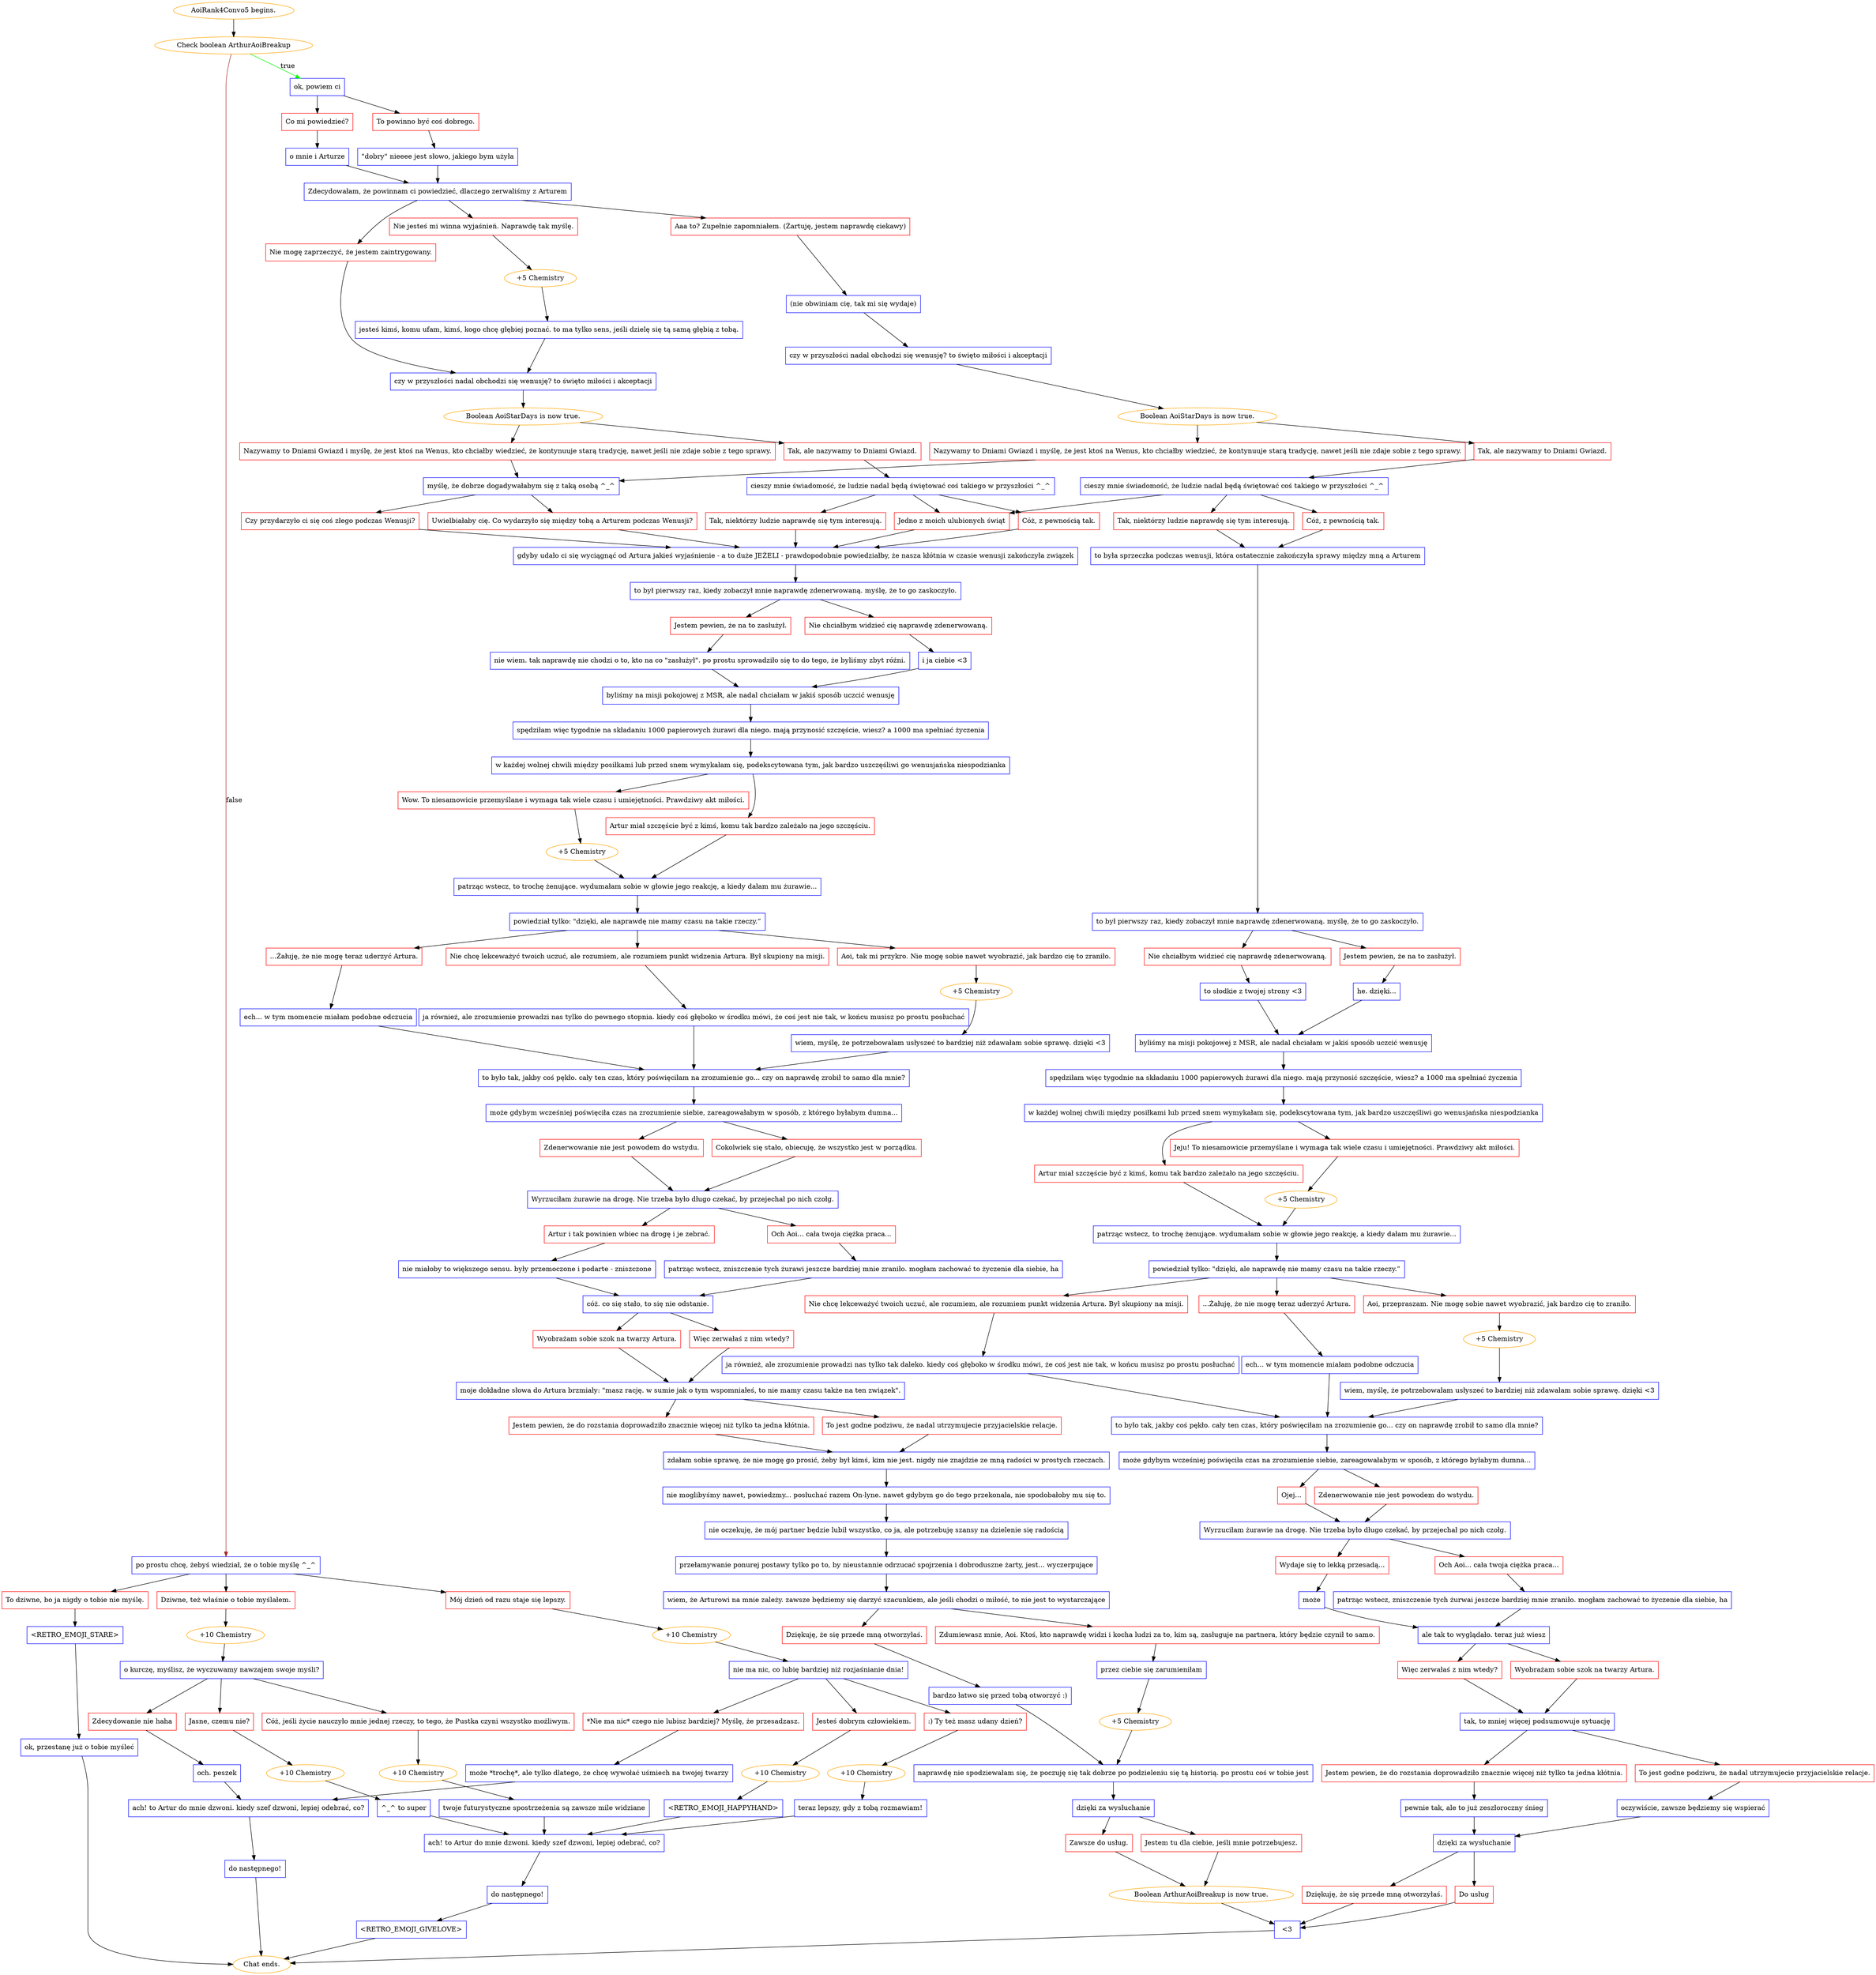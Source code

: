 digraph {
	"AoiRank4Convo5 begins." [color=orange];
		"AoiRank4Convo5 begins." -> j978891915;
	j978891915 [label="Check boolean ArthurAoiBreakup",color=orange];
		j978891915 -> j874486482 [label=true,color=green];
		j978891915 -> j176700714 [label=false,color=brown];
	j874486482 [label="ok, powiem ci",shape=box,color=blue];
		j874486482 -> j674135507;
		j874486482 -> j3006294466;
	j176700714 [label="po prostu chcę, żebyś wiedział, że o tobie myślę ^_^",shape=box,color=blue];
		j176700714 -> j1784093256;
		j176700714 -> j4164641942;
		j176700714 -> j1810937156;
	j674135507 [label="Co mi powiedzieć?",shape=box,color=red];
		j674135507 -> j4096054846;
	j3006294466 [label="To powinno być coś dobrego.",shape=box,color=red];
		j3006294466 -> j570323988;
	j1784093256 [label="Mój dzień od razu staje się lepszy.",shape=box,color=red];
		j1784093256 -> j3717927077;
	j4164641942 [label="Dziwne, też właśnie o tobie myślałem.",shape=box,color=red];
		j4164641942 -> j3711102784;
	j1810937156 [label="To dziwne, bo ja nigdy o tobie nie myślę.",shape=box,color=red];
		j1810937156 -> j3657607829;
	j4096054846 [label="o mnie i Arturze",shape=box,color=blue];
		j4096054846 -> j2897026652;
	j570323988 [label="\"dobry\" nieeee jest słowo, jakiego bym użyła",shape=box,color=blue];
		j570323988 -> j2897026652;
	j3717927077 [label="+10 Chemistry",color=orange];
		j3717927077 -> j862329323;
	j3711102784 [label="+10 Chemistry",color=orange];
		j3711102784 -> j3139521642;
	j3657607829 [label="<RETRO_EMOJI_STARE>",shape=box,color=blue];
		j3657607829 -> j3495730550;
	j2897026652 [label="Zdecydowałam, że powinnam ci powiedzieć, dlaczego zerwaliśmy z Arturem",shape=box,color=blue];
		j2897026652 -> j4050550968;
		j2897026652 -> j2672343168;
		j2897026652 -> j2652952228;
	j862329323 [label="nie ma nic, co lubię bardziej niż rozjaśnianie dnia!",shape=box,color=blue];
		j862329323 -> j2909726487;
		j862329323 -> j1646119541;
		j862329323 -> j585382398;
	j3139521642 [label="o kurczę, myślisz, że wyczuwamy nawzajem swoje myśli?",shape=box,color=blue];
		j3139521642 -> j255037505;
		j3139521642 -> j634700801;
		j3139521642 -> j3818142026;
	j3495730550 [label="ok, przestanę już o tobie myśleć",shape=box,color=blue];
		j3495730550 -> "Chat ends.";
	j4050550968 [label="Nie jesteś mi winna wyjaśnień. Naprawdę tak myślę.",shape=box,color=red];
		j4050550968 -> j1411703110;
	j2672343168 [label="Nie mogę zaprzeczyć, że jestem zaintrygowany.",shape=box,color=red];
		j2672343168 -> j2245065504;
	j2652952228 [label="Aaa to? Zupełnie zapomniałem. (Żartuję, jestem naprawdę ciekawy)",shape=box,color=red];
		j2652952228 -> j2438608636;
	j2909726487 [label="Jesteś dobrym człowiekiem.",shape=box,color=red];
		j2909726487 -> j3636111045;
	j1646119541 [label=":) Ty też masz udany dzień?",shape=box,color=red];
		j1646119541 -> j803920029;
	j585382398 [label="*Nie ma nic* czego nie lubisz bardziej? Myślę, że przesadzasz.",shape=box,color=red];
		j585382398 -> j2029357649;
	j255037505 [label="Zdecydowanie nie haha",shape=box,color=red];
		j255037505 -> j1939090200;
	j634700801 [label="Cóż, jeśli życie nauczyło mnie jednej rzeczy, to tego, że Pustka czyni wszystko możliwym.",shape=box,color=red];
		j634700801 -> j2589399409;
	j3818142026 [label="Jasne, czemu nie?",shape=box,color=red];
		j3818142026 -> j1051079816;
	"Chat ends." [color=orange];
	j1411703110 [label="+5 Chemistry",color=orange];
		j1411703110 -> j1929787571;
	j2245065504 [label="czy w przyszłości nadal obchodzi się wenusję? to święto miłości i akceptacji",shape=box,color=blue];
		j2245065504 -> j2673493295;
	j2438608636 [label="(nie obwiniam cię, tak mi się wydaje)",shape=box,color=blue];
		j2438608636 -> j1812907932;
	j3636111045 [label="+10 Chemistry",color=orange];
		j3636111045 -> j1328073015;
	j803920029 [label="+10 Chemistry",color=orange];
		j803920029 -> j796713610;
	j2029357649 [label="może *trochę*, ale tylko dlatego, że chcę wywołać uśmiech na twojej twarzy",shape=box,color=blue];
		j2029357649 -> j1552601653;
	j1939090200 [label="och. peszek",shape=box,color=blue];
		j1939090200 -> j1552601653;
	j2589399409 [label="+10 Chemistry",color=orange];
		j2589399409 -> j3818364829;
	j1051079816 [label="+10 Chemistry",color=orange];
		j1051079816 -> j1342974446;
	j1929787571 [label="jesteś kimś, komu ufam, kimś, kogo chcę głębiej poznać. to ma tylko sens, jeśli dzielę się tą samą głębią z tobą.",shape=box,color=blue];
		j1929787571 -> j2245065504;
	j2673493295 [label="Boolean AoiStarDays is now true.",color=orange];
		j2673493295 -> j2921316382;
		j2673493295 -> j1410724176;
	j1812907932 [label="czy w przyszłości nadal obchodzi się wenusję? to święto miłości i akceptacji",shape=box,color=blue];
		j1812907932 -> j3531613683;
	j1328073015 [label="<RETRO_EMOJI_HAPPYHAND>",shape=box,color=blue];
		j1328073015 -> j1170979230;
	j796713610 [label="teraz lepszy, gdy z tobą rozmawiam!",shape=box,color=blue];
		j796713610 -> j1170979230;
	j1552601653 [label="ach! to Artur do mnie dzwoni. kiedy szef dzwoni, lepiej odebrać, co?",shape=box,color=blue];
		j1552601653 -> j1052710399;
	j3818364829 [label="twoje futurystyczne spostrzeżenia są zawsze mile widziane",shape=box,color=blue];
		j3818364829 -> j1170979230;
	j1342974446 [label="^_^ to super",shape=box,color=blue];
		j1342974446 -> j1170979230;
	j2921316382 [label="Tak, ale nazywamy to Dniami Gwiazd.",shape=box,color=red];
		j2921316382 -> j3978521253;
	j1410724176 [label="Nazywamy to Dniami Gwiazd i myślę, że jest ktoś na Wenus, kto chciałby wiedzieć, że kontynuuje starą tradycję, nawet jeśli nie zdaje sobie z tego sprawy.",shape=box,color=red];
		j1410724176 -> j3990532207;
	j3531613683 [label="Boolean AoiStarDays is now true.",color=orange];
		j3531613683 -> j357469818;
		j3531613683 -> j1359801146;
	j1170979230 [label="ach! to Artur do mnie dzwoni. kiedy szef dzwoni, lepiej odebrać, co?",shape=box,color=blue];
		j1170979230 -> j2706674386;
	j1052710399 [label="do następnego!",shape=box,color=blue];
		j1052710399 -> "Chat ends.";
	j3978521253 [label="cieszy mnie świadomość, że ludzie nadal będą świętować coś takiego w przyszłości ^_^",shape=box,color=blue];
		j3978521253 -> j3860976980;
		j3978521253 -> j4197586933;
		j3978521253 -> j1221101586;
	j3990532207 [label="myślę, że dobrze dogadywałabym się z taką osobą ^_^",shape=box,color=blue];
		j3990532207 -> j3377817359;
		j3990532207 -> j2663483116;
	j357469818 [label="Tak, ale nazywamy to Dniami Gwiazd.",shape=box,color=red];
		j357469818 -> j876331673;
	j1359801146 [label="Nazywamy to Dniami Gwiazd i myślę, że jest ktoś na Wenus, kto chciałby wiedzieć, że kontynuuje starą tradycję, nawet jeśli nie zdaje sobie z tego sprawy.",shape=box,color=red];
		j1359801146 -> j3990532207;
	j2706674386 [label="do następnego!",shape=box,color=blue];
		j2706674386 -> j3455463371;
	j3860976980 [label="Cóż, z pewnością tak.",shape=box,color=red];
		j3860976980 -> j886674236;
	j4197586933 [label="Tak, niektórzy ludzie naprawdę się tym interesują.",shape=box,color=red];
		j4197586933 -> j886674236;
	j1221101586 [label="Jedno z moich ulubionych świąt",shape=box,color=red];
		j1221101586 -> j886674236;
	j3377817359 [label="Uwielbiałaby cię. Co wydarzyło się między tobą a Arturem podczas Wenusji?",shape=box,color=red];
		j3377817359 -> j886674236;
	j2663483116 [label="Czy przydarzyło ci się coś złego podczas Wenusji?",shape=box,color=red];
		j2663483116 -> j886674236;
	j876331673 [label="cieszy mnie świadomość, że ludzie nadal będą świętować coś takiego w przyszłości ^_^",shape=box,color=blue];
		j876331673 -> j1221101586;
		j876331673 -> j1250545179;
		j876331673 -> j3369533261;
	j3455463371 [label="<RETRO_EMOJI_GIVELOVE>",shape=box,color=blue];
		j3455463371 -> "Chat ends.";
	j886674236 [label="gdyby udało ci się wyciągnąć od Artura jakieś wyjaśnienie - a to duże JEŻELI - prawdopodobnie powiedziałby, że nasza kłótnia w czasie wenusji zakończyła związek",shape=box,color=blue];
		j886674236 -> j3028645976;
	j1250545179 [label="Tak, niektórzy ludzie naprawdę się tym interesują.",shape=box,color=red];
		j1250545179 -> j761119694;
	j3369533261 [label="Cóż, z pewnością tak.",shape=box,color=red];
		j3369533261 -> j761119694;
	j3028645976 [label="to był pierwszy raz, kiedy zobaczył mnie naprawdę zdenerwowaną. myślę, że to go zaskoczyło.",shape=box,color=blue];
		j3028645976 -> j1154400968;
		j3028645976 -> j1783397166;
	j761119694 [label="to była sprzeczka podczas wenusji, która ostatecznie zakończyła sprawy między mną a Arturem",shape=box,color=blue];
		j761119694 -> j943090327;
	j1154400968 [label="Nie chciałbym widzieć cię naprawdę zdenerwowaną.",shape=box,color=red];
		j1154400968 -> j2252317560;
	j1783397166 [label="Jestem pewien, że na to zasłużył.",shape=box,color=red];
		j1783397166 -> j337298586;
	j943090327 [label="to był pierwszy raz, kiedy zobaczył mnie naprawdę zdenerwowaną. myślę, że to go zaskoczyło.",shape=box,color=blue];
		j943090327 -> j2096533520;
		j943090327 -> j478753478;
	j2252317560 [label="i ja ciebie <3",shape=box,color=blue];
		j2252317560 -> j625084786;
	j337298586 [label="nie wiem. tak naprawdę nie chodzi o to, kto na co \"zasłużył\". po prostu sprowadziło się to do tego, że byliśmy zbyt różni.",shape=box,color=blue];
		j337298586 -> j625084786;
	j2096533520 [label="Nie chciałbym widzieć cię naprawdę zdenerwowaną.",shape=box,color=red];
		j2096533520 -> j3791726909;
	j478753478 [label="Jestem pewien, że na to zasłużył.",shape=box,color=red];
		j478753478 -> j3969784679;
	j625084786 [label="byliśmy na misji pokojowej z MSR, ale nadal chciałam w jakiś sposób uczcić wenusję",shape=box,color=blue];
		j625084786 -> j1365858101;
	j3791726909 [label="to słodkie z twojej strony <3",shape=box,color=blue];
		j3791726909 -> j3641143294;
	j3969784679 [label="he. dzięki...",shape=box,color=blue];
		j3969784679 -> j3641143294;
	j1365858101 [label="spędziłam więc tygodnie na składaniu 1000 papierowych żurawi dla niego. mają przynosić szczęście, wiesz? a 1000 ma spełniać życzenia",shape=box,color=blue];
		j1365858101 -> j3940734995;
	j3641143294 [label="byliśmy na misji pokojowej z MSR, ale nadal chciałam w jakiś sposób uczcić wenusję",shape=box,color=blue];
		j3641143294 -> j2129508601;
	j3940734995 [label="w każdej wolnej chwili między posiłkami lub przed snem wymykałam się, podekscytowana tym, jak bardzo uszczęśliwi go wenusjańska niespodzianka",shape=box,color=blue];
		j3940734995 -> j3320620501;
		j3940734995 -> j410695778;
	j2129508601 [label="spędziłam więc tygodnie na składaniu 1000 papierowych żurawi dla niego. mają przynosić szczęście, wiesz? a 1000 ma spełniać życzenia",shape=box,color=blue];
		j2129508601 -> j641026567;
	j3320620501 [label="Wow. To niesamowicie przemyślane i wymaga tak wiele czasu i umiejętności. Prawdziwy akt miłości.",shape=box,color=red];
		j3320620501 -> j110106582;
	j410695778 [label="Artur miał szczęście być z kimś, komu tak bardzo zależało na jego szczęściu.",shape=box,color=red];
		j410695778 -> j59422702;
	j641026567 [label="w każdej wolnej chwili między posiłkami lub przed snem wymykałam się, podekscytowana tym, jak bardzo uszczęśliwi go wenusjańska niespodzianka",shape=box,color=blue];
		j641026567 -> j1574127450;
		j641026567 -> j499827722;
	j110106582 [label="+5 Chemistry",color=orange];
		j110106582 -> j59422702;
	j59422702 [label="patrząc wstecz, to trochę żenujące. wydumałam sobie w głowie jego reakcję, a kiedy dałam mu żurawie...",shape=box,color=blue];
		j59422702 -> j595144821;
	j1574127450 [label="Jeju! To niesamowicie przemyślane i wymaga tak wiele czasu i umiejętności. Prawdziwy akt miłości.",shape=box,color=red];
		j1574127450 -> j346014913;
	j499827722 [label="Artur miał szczęście być z kimś, komu tak bardzo zależało na jego szczęściu.",shape=box,color=red];
		j499827722 -> j411820828;
	j595144821 [label="powiedział tylko: \"dzięki, ale naprawdę nie mamy czasu na takie rzeczy.”",shape=box,color=blue];
		j595144821 -> j1540184424;
		j595144821 -> j4039563089;
		j595144821 -> j1683262368;
	j346014913 [label="+5 Chemistry",color=orange];
		j346014913 -> j411820828;
	j411820828 [label="patrząc wstecz, to trochę żenujące. wydumałam sobie w głowie jego reakcję, a kiedy dałam mu żurawie...",shape=box,color=blue];
		j411820828 -> j2409841542;
	j1540184424 [label="...Żałuję, że nie mogę teraz uderzyć Artura.",shape=box,color=red];
		j1540184424 -> j2522083116;
	j4039563089 [label="Aoi, tak mi przykro. Nie mogę sobie nawet wyobrazić, jak bardzo cię to zraniło.",shape=box,color=red];
		j4039563089 -> j3041821815;
	j1683262368 [label="Nie chcę lekceważyć twoich uczuć, ale rozumiem, ale rozumiem punkt widzenia Artura. Był skupiony na misji.",shape=box,color=red];
		j1683262368 -> j2887400377;
	j2409841542 [label="powiedział tylko: \"dzięki, ale naprawdę nie mamy czasu na takie rzeczy.”",shape=box,color=blue];
		j2409841542 -> j3595502837;
		j2409841542 -> j3362718996;
		j2409841542 -> j596699416;
	j2522083116 [label="ech... w tym momencie miałam podobne odczucia",shape=box,color=blue];
		j2522083116 -> j1287651957;
	j3041821815 [label="+5 Chemistry",color=orange];
		j3041821815 -> j3754704312;
	j2887400377 [label="ja również, ale zrozumienie prowadzi nas tylko do pewnego stopnia. kiedy coś głęboko w środku mówi, że coś jest nie tak, w końcu musisz po prostu posłuchać",shape=box,color=blue];
		j2887400377 -> j1287651957;
	j3595502837 [label="Nie chcę lekceważyć twoich uczuć, ale rozumiem, ale rozumiem punkt widzenia Artura. Był skupiony na misji.",shape=box,color=red];
		j3595502837 -> j867281949;
	j3362718996 [label="Aoi, przepraszam. Nie mogę sobie nawet wyobrazić, jak bardzo cię to zraniło.",shape=box,color=red];
		j3362718996 -> j2965173628;
	j596699416 [label="...Żałuję, że nie mogę teraz uderzyć Artura.",shape=box,color=red];
		j596699416 -> j2674753887;
	j1287651957 [label="to było tak, jakby coś pękło. cały ten czas, który poświęciłam na zrozumienie go... czy on naprawdę zrobił to samo dla mnie?",shape=box,color=blue];
		j1287651957 -> j3848644590;
	j3754704312 [label="wiem, myślę, że potrzebowałam usłyszeć to bardziej niż zdawałam sobie sprawę. dzięki <3",shape=box,color=blue];
		j3754704312 -> j1287651957;
	j867281949 [label="ja również, ale zrozumienie prowadzi nas tylko tak daleko. kiedy coś głęboko w środku mówi, że coś jest nie tak, w końcu musisz po prostu posłuchać",shape=box,color=blue];
		j867281949 -> j3110164690;
	j2965173628 [label="+5 Chemistry",color=orange];
		j2965173628 -> j2563518361;
	j2674753887 [label="ech... w tym momencie miałam podobne odczucia",shape=box,color=blue];
		j2674753887 -> j3110164690;
	j3848644590 [label="może gdybym wcześniej poświęciła czas na zrozumienie siebie, zareagowałabym w sposób, z którego byłabym dumna...",shape=box,color=blue];
		j3848644590 -> j2056189036;
		j3848644590 -> j1501145905;
	j3110164690 [label="to było tak, jakby coś pękło. cały ten czas, który poświęciłam na zrozumienie go... czy on naprawdę zrobił to samo dla mnie?",shape=box,color=blue];
		j3110164690 -> j3459138730;
	j2563518361 [label="wiem, myślę, że potrzebowałam usłyszeć to bardziej niż zdawałam sobie sprawę. dzięki <3",shape=box,color=blue];
		j2563518361 -> j3110164690;
	j2056189036 [label="Zdenerwowanie nie jest powodem do wstydu.",shape=box,color=red];
		j2056189036 -> j517249392;
	j1501145905 [label="Cokolwiek się stało, obiecuję, że wszystko jest w porządku.",shape=box,color=red];
		j1501145905 -> j517249392;
	j3459138730 [label="może gdybym wcześniej poświęciła czas na zrozumienie siebie, zareagowałabym w sposób, z którego byłabym dumna...",shape=box,color=blue];
		j3459138730 -> j2672174155;
		j3459138730 -> j1851809283;
	j517249392 [label="Wyrzuciłam żurawie na drogę. Nie trzeba było długo czekać, by przejechał po nich czołg.",shape=box,color=blue];
		j517249392 -> j3019971809;
		j517249392 -> j132077074;
	j2672174155 [label="Ojej...",shape=box,color=red];
		j2672174155 -> j2164225993;
	j1851809283 [label="Zdenerwowanie nie jest powodem do wstydu.",shape=box,color=red];
		j1851809283 -> j2164225993;
	j3019971809 [label="Och Aoi... cała twoja ciężka praca...",shape=box,color=red];
		j3019971809 -> j3771101288;
	j132077074 [label="Artur i tak powinien wbiec na drogę i je zebrać.",shape=box,color=red];
		j132077074 -> j1974675338;
	j2164225993 [label="Wyrzuciłam żurawie na drogę. Nie trzeba było długo czekać, by przejechał po nich czołg.",shape=box,color=blue];
		j2164225993 -> j1851232517;
		j2164225993 -> j3133042655;
	j3771101288 [label="patrząc wstecz, zniszczenie tych żurawi jeszcze bardziej mnie zraniło. mogłam zachować to życzenie dla siebie, ha",shape=box,color=blue];
		j3771101288 -> j2133641870;
	j1974675338 [label="nie miałoby to większego sensu. były przemoczone i podarte - zniszczone",shape=box,color=blue];
		j1974675338 -> j2133641870;
	j1851232517 [label="Och Aoi... cała twoja ciężka praca...",shape=box,color=red];
		j1851232517 -> j3301143203;
	j3133042655 [label="Wydaje się to lekką przesadą...",shape=box,color=red];
		j3133042655 -> j2554545562;
	j2133641870 [label="cóż. co się stało, to się nie odstanie.",shape=box,color=blue];
		j2133641870 -> j1641813872;
		j2133641870 -> j3023723209;
	j3301143203 [label="patrząc wstecz, zniszczenie tych żurwai jeszcze bardziej mnie zraniło. mogłam zachować to życzenie dla siebie, ha",shape=box,color=blue];
		j3301143203 -> j3056257295;
	j2554545562 [label="może",shape=box,color=blue];
		j2554545562 -> j3056257295;
	j1641813872 [label="Więc zerwałaś z nim wtedy?",shape=box,color=red];
		j1641813872 -> j2132722101;
	j3023723209 [label="Wyobrażam sobie szok na twarzy Artura.",shape=box,color=red];
		j3023723209 -> j2132722101;
	j3056257295 [label="ale tak to wyglądało. teraz już wiesz",shape=box,color=blue];
		j3056257295 -> j3769478434;
		j3056257295 -> j1660343781;
	j2132722101 [label="moje dokładne słowa do Artura brzmiały: \"masz rację. w sumie jak o tym wspomniałeś, to nie mamy czasu także na ten związek\".",shape=box,color=blue];
		j2132722101 -> j1429343010;
		j2132722101 -> j3970818660;
	j3769478434 [label="Więc zerwałaś z nim wtedy?",shape=box,color=red];
		j3769478434 -> j1205135674;
	j1660343781 [label="Wyobrażam sobie szok na twarzy Artura.",shape=box,color=red];
		j1660343781 -> j1205135674;
	j1429343010 [label="To jest godne podziwu, że nadal utrzymujecie przyjacielskie relacje.",shape=box,color=red];
		j1429343010 -> j133036340;
	j3970818660 [label="Jestem pewien, że do rozstania doprowadziło znacznie więcej niż tylko ta jedna kłótnia.",shape=box,color=red];
		j3970818660 -> j133036340;
	j1205135674 [label="tak, to mniej więcej podsumowuje sytuację",shape=box,color=blue];
		j1205135674 -> j2138373411;
		j1205135674 -> j3193018694;
	j133036340 [label="zdałam sobie sprawę, że nie mogę go prosić, żeby był kimś, kim nie jest. nigdy nie znajdzie ze mną radości w prostych rzeczach.",shape=box,color=blue];
		j133036340 -> j2410356592;
	j2138373411 [label="To jest godne podziwu, że nadal utrzymujecie przyjacielskie relacje.",shape=box,color=red];
		j2138373411 -> j2348427050;
	j3193018694 [label="Jestem pewien, że do rozstania doprowadziło znacznie więcej niż tylko ta jedna kłótnia.",shape=box,color=red];
		j3193018694 -> j1955188272;
	j2410356592 [label="nie moglibyśmy nawet, powiedzmy... posłuchać razem On-lyne. nawet gdybym go do tego przekonała, nie spodobałoby mu się to.",shape=box,color=blue];
		j2410356592 -> j887680257;
	j2348427050 [label="oczywiście, zawsze będziemy się wspierać",shape=box,color=blue];
		j2348427050 -> j2921749829;
	j1955188272 [label="pewnie tak, ale to już zeszłoroczny śnieg",shape=box,color=blue];
		j1955188272 -> j2921749829;
	j887680257 [label="nie oczekuję, że mój partner będzie lubił wszystko, co ja, ale potrzebuję szansy na dzielenie się radością",shape=box,color=blue];
		j887680257 -> j1461836896;
	j2921749829 [label="dzięki za wysłuchanie",shape=box,color=blue];
		j2921749829 -> j574724885;
		j2921749829 -> j1449502132;
	j1461836896 [label="przełamywanie ponurej postawy tylko po to, by nieustannie odrzucać spojrzenia i dobroduszne żarty, jest... wyczerpujące",shape=box,color=blue];
		j1461836896 -> j665447141;
	j574724885 [label="Do usług",shape=box,color=red];
		j574724885 -> j1841680728;
	j1449502132 [label="Dziękuję, że się przede mną otworzyłaś.",shape=box,color=red];
		j1449502132 -> j1841680728;
	j665447141 [label="wiem, że Arturowi na mnie zależy. zawsze będziemy się darzyć szacunkiem, ale jeśli chodzi o miłość, to nie jest to wystarczające",shape=box,color=blue];
		j665447141 -> j3176997220;
		j665447141 -> j2520138566;
	j1841680728 [label="<3",shape=box,color=blue];
		j1841680728 -> "Chat ends.";
	j3176997220 [label="Dziękuję, że się przede mną otworzyłaś.",shape=box,color=red];
		j3176997220 -> j1095960797;
	j2520138566 [label="Zdumiewasz mnie, Aoi. Ktoś, kto naprawdę widzi i kocha ludzi za to, kim są, zasługuje na partnera, który będzie czynił to samo.",shape=box,color=red];
		j2520138566 -> j2441429070;
	j1095960797 [label="bardzo łatwo się przed tobą otworzyć :)",shape=box,color=blue];
		j1095960797 -> j87107132;
	j2441429070 [label="przez ciebie się zarumieniłam",shape=box,color=blue];
		j2441429070 -> j3417255431;
	j87107132 [label="naprawdę nie spodziewałam się, że poczuję się tak dobrze po podzieleniu się tą historią. po prostu coś w tobie jest",shape=box,color=blue];
		j87107132 -> j3694980961;
	j3417255431 [label="+5 Chemistry",color=orange];
		j3417255431 -> j87107132;
	j3694980961 [label="dzięki za wysłuchanie",shape=box,color=blue];
		j3694980961 -> j2975997749;
		j3694980961 -> j185839565;
	j2975997749 [label="Jestem tu dla ciebie, jeśli mnie potrzebujesz.",shape=box,color=red];
		j2975997749 -> j242659642;
	j185839565 [label="Zawsze do usług.",shape=box,color=red];
		j185839565 -> j242659642;
	j242659642 [label="Boolean ArthurAoiBreakup is now true.",color=orange];
		j242659642 -> j1841680728;
}